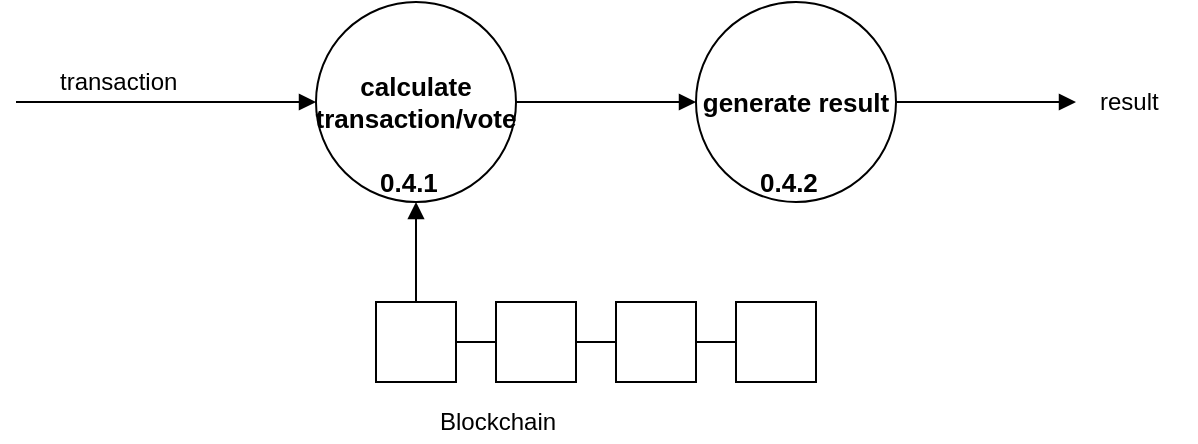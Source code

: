 <mxfile version="12.2.6" type="github" pages="1">
  <diagram id="v1vf4OhuPe806dQ4DLg1" name="Page-1">
    <mxGraphModel dx="1024" dy="485" grid="1" gridSize="10" guides="1" tooltips="1" connect="1" arrows="1" fold="1" page="1" pageScale="1" pageWidth="827" pageHeight="1169" math="0" shadow="0">
      <root>
        <mxCell id="0"/>
        <mxCell id="1" parent="0"/>
        <mxCell id="J0_V-aXO-tv000nVGhdb-7" style="edgeStyle=orthogonalEdgeStyle;rounded=0;orthogonalLoop=1;jettySize=auto;html=1;endArrow=block;endFill=1;" parent="1" source="J0_V-aXO-tv000nVGhdb-1" edge="1">
          <mxGeometry relative="1" as="geometry">
            <mxPoint x="390" y="170" as="targetPoint"/>
          </mxGeometry>
        </mxCell>
        <mxCell id="J0_V-aXO-tv000nVGhdb-1" value="calculate transaction/vote" style="ellipse;whiteSpace=wrap;html=1;aspect=fixed;fontSize=13;fontStyle=1" parent="1" vertex="1">
          <mxGeometry x="200" y="120" width="100" height="100" as="geometry"/>
        </mxCell>
        <mxCell id="J0_V-aXO-tv000nVGhdb-2" value="" style="endArrow=block;html=1;entryX=0;entryY=0.5;entryDx=0;entryDy=0;endFill=1;" parent="1" target="J0_V-aXO-tv000nVGhdb-1" edge="1">
          <mxGeometry width="50" height="50" relative="1" as="geometry">
            <mxPoint x="50" y="170" as="sourcePoint"/>
            <mxPoint x="100" y="180" as="targetPoint"/>
          </mxGeometry>
        </mxCell>
        <mxCell id="J0_V-aXO-tv000nVGhdb-5" value="transaction" style="text;html=1;resizable=0;points=[];autosize=1;align=left;verticalAlign=top;spacingTop=-4;" parent="1" vertex="1">
          <mxGeometry x="70" y="150" width="70" height="20" as="geometry"/>
        </mxCell>
        <mxCell id="J0_V-aXO-tv000nVGhdb-21" style="edgeStyle=orthogonalEdgeStyle;rounded=0;orthogonalLoop=1;jettySize=auto;html=1;endArrow=block;endFill=1;" parent="1" source="J0_V-aXO-tv000nVGhdb-8" edge="1">
          <mxGeometry relative="1" as="geometry">
            <mxPoint x="580" y="170" as="targetPoint"/>
          </mxGeometry>
        </mxCell>
        <mxCell id="J0_V-aXO-tv000nVGhdb-8" value="generate result" style="ellipse;whiteSpace=wrap;html=1;aspect=fixed;fontSize=13;fontStyle=1" parent="1" vertex="1">
          <mxGeometry x="390" y="120" width="100" height="100" as="geometry"/>
        </mxCell>
        <mxCell id="J0_V-aXO-tv000nVGhdb-13" value="" style="edgeStyle=orthogonalEdgeStyle;rounded=0;orthogonalLoop=1;jettySize=auto;html=1;endArrow=none;endFill=0;" parent="1" source="J0_V-aXO-tv000nVGhdb-10" target="J0_V-aXO-tv000nVGhdb-12" edge="1">
          <mxGeometry relative="1" as="geometry"/>
        </mxCell>
        <mxCell id="J0_V-aXO-tv000nVGhdb-20" value="" style="edgeStyle=orthogonalEdgeStyle;rounded=0;orthogonalLoop=1;jettySize=auto;html=1;endArrow=block;endFill=1;" parent="1" source="J0_V-aXO-tv000nVGhdb-10" target="J0_V-aXO-tv000nVGhdb-1" edge="1">
          <mxGeometry relative="1" as="geometry"/>
        </mxCell>
        <mxCell id="J0_V-aXO-tv000nVGhdb-10" value="" style="whiteSpace=wrap;html=1;aspect=fixed;" parent="1" vertex="1">
          <mxGeometry x="230" y="270" width="40" height="40" as="geometry"/>
        </mxCell>
        <mxCell id="J0_V-aXO-tv000nVGhdb-15" value="" style="edgeStyle=orthogonalEdgeStyle;rounded=0;orthogonalLoop=1;jettySize=auto;html=1;endArrow=none;endFill=0;" parent="1" source="J0_V-aXO-tv000nVGhdb-12" target="J0_V-aXO-tv000nVGhdb-14" edge="1">
          <mxGeometry relative="1" as="geometry"/>
        </mxCell>
        <mxCell id="J0_V-aXO-tv000nVGhdb-12" value="" style="whiteSpace=wrap;html=1;aspect=fixed;" parent="1" vertex="1">
          <mxGeometry x="290" y="270" width="40" height="40" as="geometry"/>
        </mxCell>
        <mxCell id="J0_V-aXO-tv000nVGhdb-19" value="" style="edgeStyle=orthogonalEdgeStyle;rounded=0;orthogonalLoop=1;jettySize=auto;html=1;endArrow=none;endFill=0;" parent="1" source="J0_V-aXO-tv000nVGhdb-14" target="J0_V-aXO-tv000nVGhdb-18" edge="1">
          <mxGeometry relative="1" as="geometry"/>
        </mxCell>
        <mxCell id="J0_V-aXO-tv000nVGhdb-14" value="" style="whiteSpace=wrap;html=1;aspect=fixed;" parent="1" vertex="1">
          <mxGeometry x="350" y="270" width="40" height="40" as="geometry"/>
        </mxCell>
        <mxCell id="J0_V-aXO-tv000nVGhdb-18" value="" style="whiteSpace=wrap;html=1;aspect=fixed;" parent="1" vertex="1">
          <mxGeometry x="410" y="270" width="40" height="40" as="geometry"/>
        </mxCell>
        <mxCell id="J0_V-aXO-tv000nVGhdb-22" value="result" style="text;html=1;resizable=0;points=[];autosize=1;align=left;verticalAlign=top;spacingTop=-4;" parent="1" vertex="1">
          <mxGeometry x="590" y="160" width="50" height="20" as="geometry"/>
        </mxCell>
        <mxCell id="J0_V-aXO-tv000nVGhdb-29" value="Blockchain" style="text;html=1;resizable=0;points=[];autosize=1;align=left;verticalAlign=top;spacingTop=-4;" parent="1" vertex="1">
          <mxGeometry x="260" y="320" width="70" height="20" as="geometry"/>
        </mxCell>
        <mxCell id="J0_V-aXO-tv000nVGhdb-31" value="&lt;b&gt;0.4.1&lt;/b&gt;" style="text;html=1;resizable=0;points=[];autosize=1;align=left;verticalAlign=top;spacingTop=-4;fontSize=13;" parent="1" vertex="1">
          <mxGeometry x="230" y="200" width="40" height="20" as="geometry"/>
        </mxCell>
        <mxCell id="J0_V-aXO-tv000nVGhdb-32" value="&lt;b&gt;0.4.2&lt;/b&gt;" style="text;html=1;resizable=0;points=[];autosize=1;align=left;verticalAlign=top;spacingTop=-4;fontSize=13;" parent="1" vertex="1">
          <mxGeometry x="420" y="200" width="40" height="20" as="geometry"/>
        </mxCell>
      </root>
    </mxGraphModel>
  </diagram>
</mxfile>
